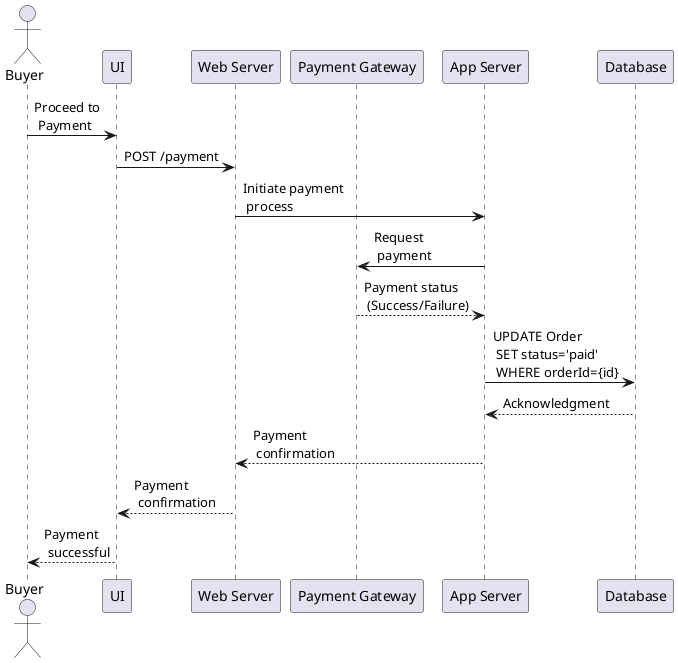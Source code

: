 @startuml
actor Buyer
participant "UI" as UI
participant "Web Server" as Web
participant "Payment Gateway" as PaymentGateway
participant "App Server" as App
participant "Database" as DB

Buyer -> UI: Proceed to\n Payment
UI -> Web: POST /payment
Web -> App: Initiate payment\n process
App -> PaymentGateway: Request\n payment
PaymentGateway --> App: Payment status\n (Success/Failure)
App -> DB: UPDATE Order\n SET status='paid'\n WHERE orderId={id}
DB --> App: Acknowledgment
App --> Web: Payment\n confirmation
Web --> UI: Payment\n confirmation
UI --> Buyer: Payment\n successful
@enduml

